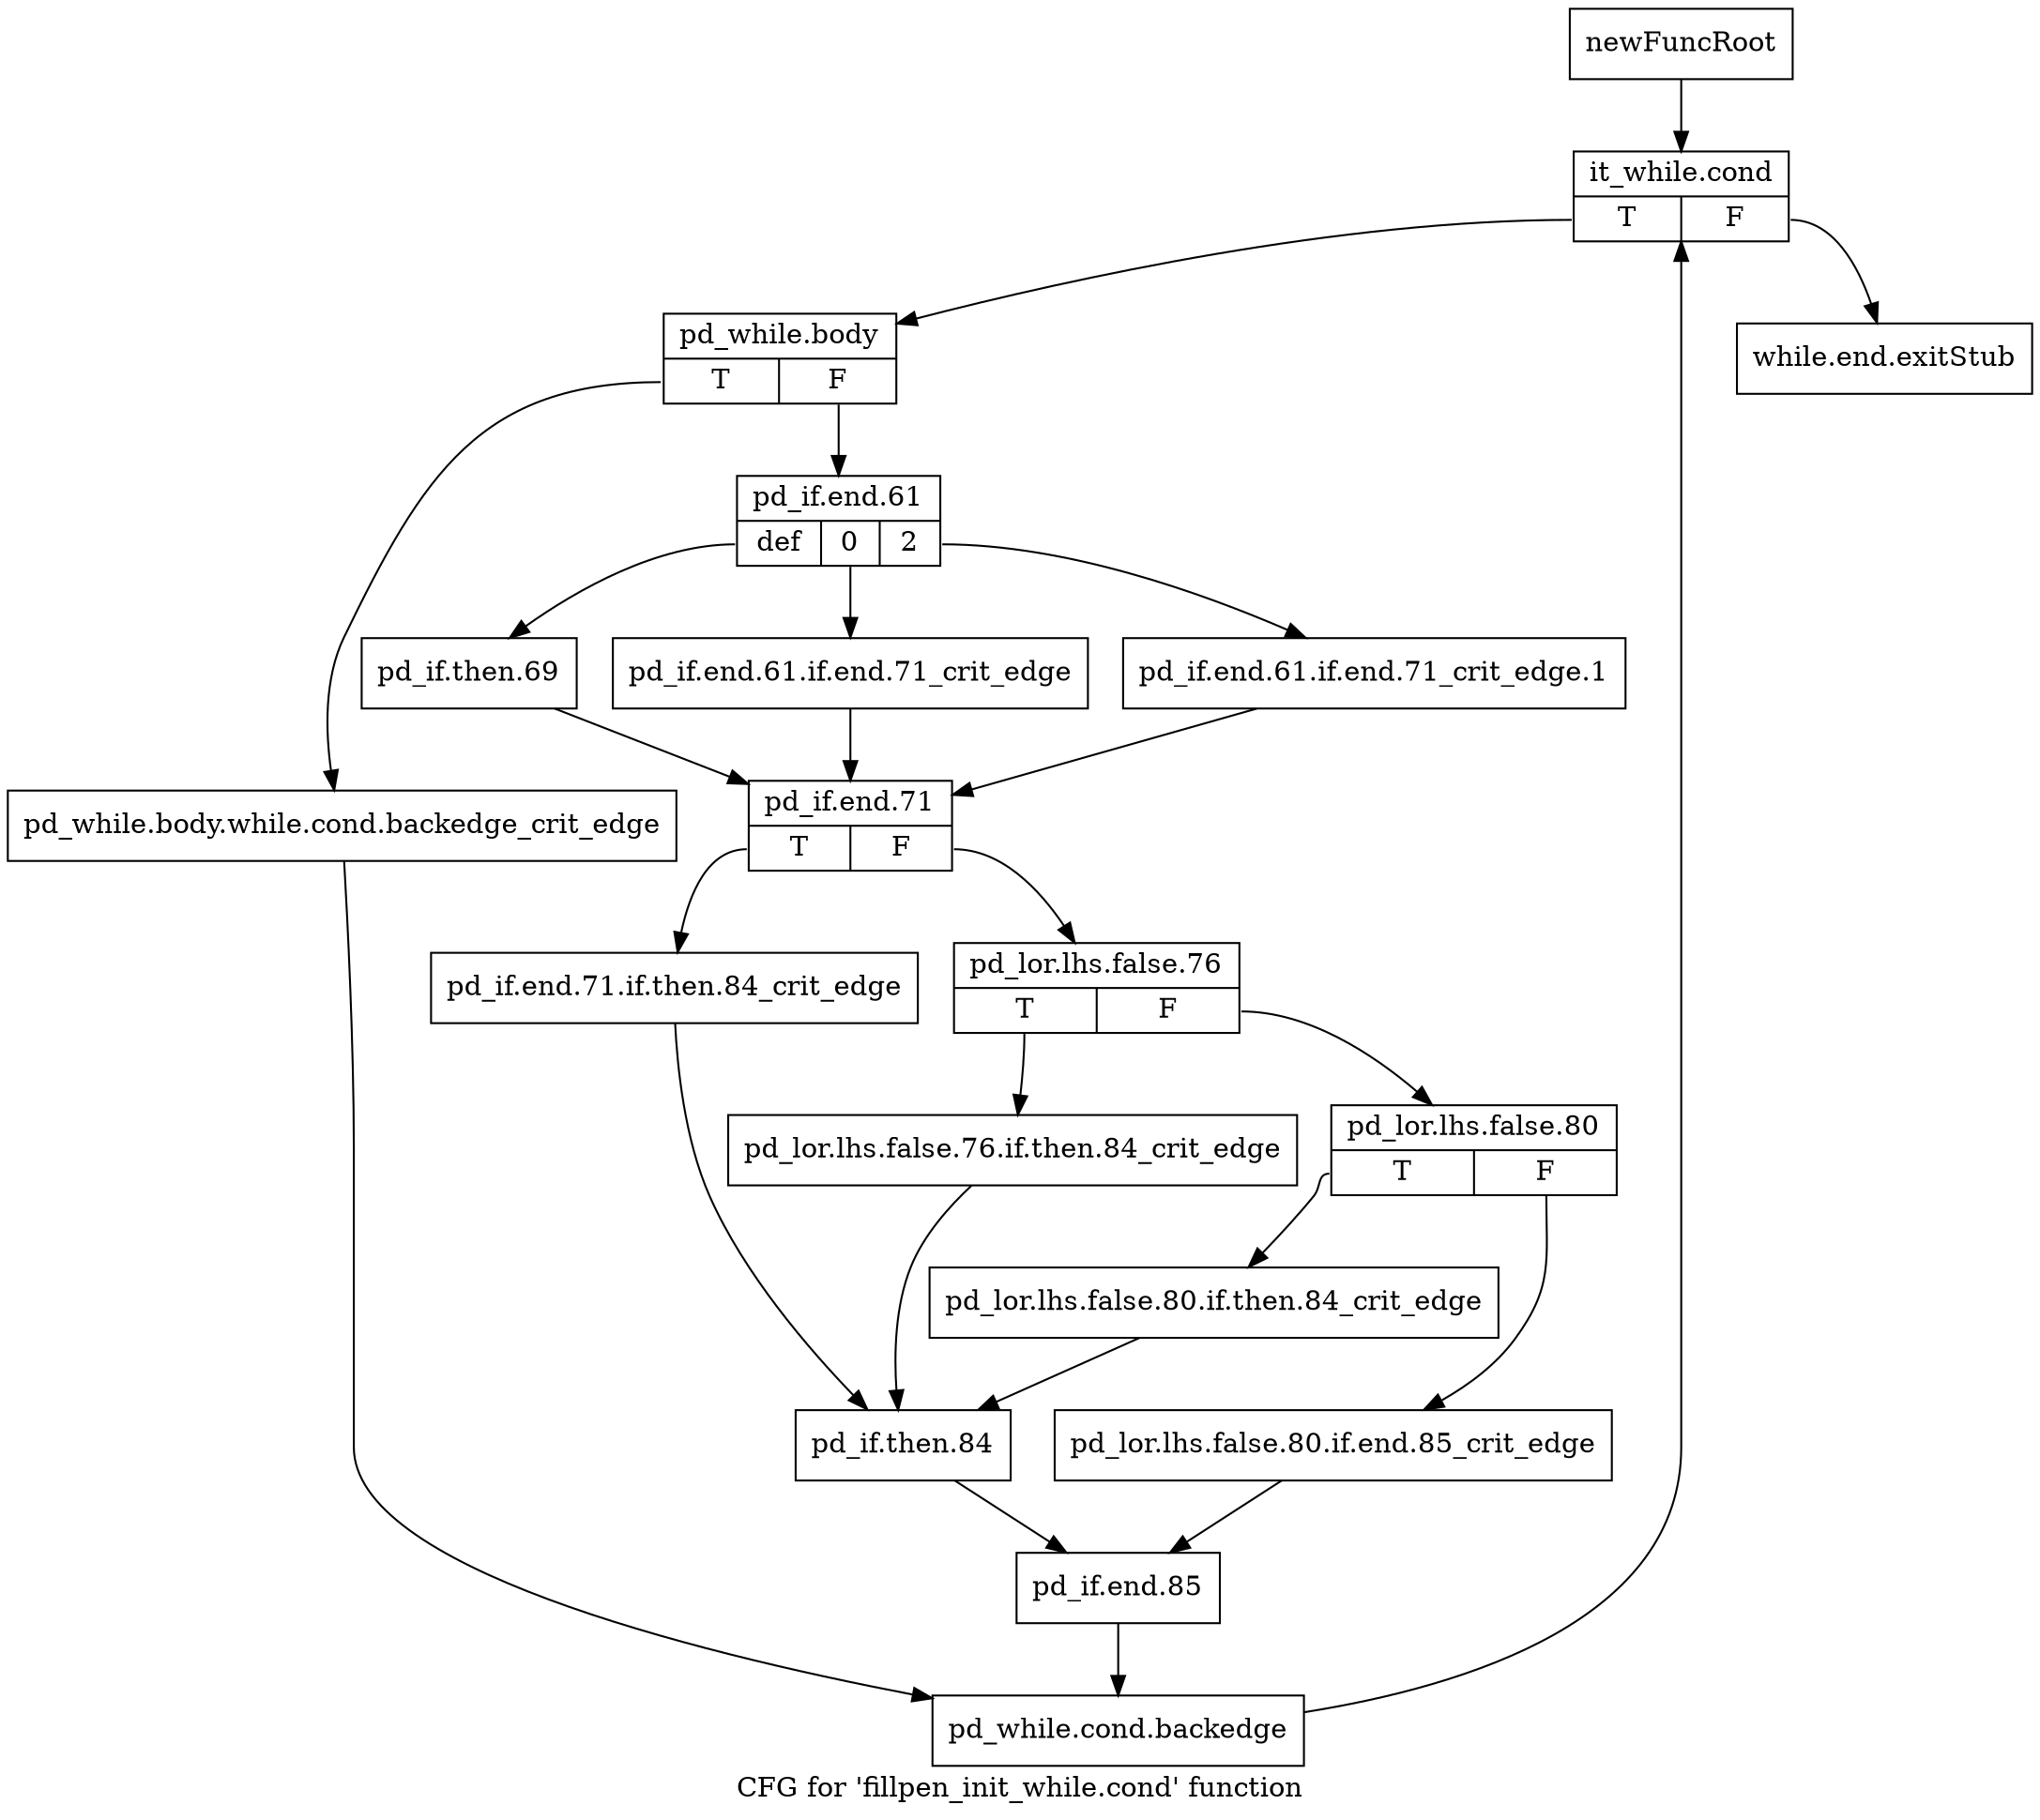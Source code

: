 digraph "CFG for 'fillpen_init_while.cond' function" {
	label="CFG for 'fillpen_init_while.cond' function";

	Node0x11e5c40 [shape=record,label="{newFuncRoot}"];
	Node0x11e5c40 -> Node0x11e5ce0;
	Node0x11e5c90 [shape=record,label="{while.end.exitStub}"];
	Node0x11e5ce0 [shape=record,label="{it_while.cond|{<s0>T|<s1>F}}"];
	Node0x11e5ce0:s0 -> Node0x11e5d30;
	Node0x11e5ce0:s1 -> Node0x11e5c90;
	Node0x11e5d30 [shape=record,label="{pd_while.body|{<s0>T|<s1>F}}"];
	Node0x11e5d30:s0 -> Node0x11e6190;
	Node0x11e5d30:s1 -> Node0x11e5d80;
	Node0x11e5d80 [shape=record,label="{pd_if.end.61|{<s0>def|<s1>0|<s2>2}}"];
	Node0x11e5d80:s0 -> Node0x11e5e70;
	Node0x11e5d80:s1 -> Node0x11e5e20;
	Node0x11e5d80:s2 -> Node0x11e5dd0;
	Node0x11e5dd0 [shape=record,label="{pd_if.end.61.if.end.71_crit_edge.1}"];
	Node0x11e5dd0 -> Node0x11e5ec0;
	Node0x11e5e20 [shape=record,label="{pd_if.end.61.if.end.71_crit_edge}"];
	Node0x11e5e20 -> Node0x11e5ec0;
	Node0x11e5e70 [shape=record,label="{pd_if.then.69}"];
	Node0x11e5e70 -> Node0x11e5ec0;
	Node0x11e5ec0 [shape=record,label="{pd_if.end.71|{<s0>T|<s1>F}}"];
	Node0x11e5ec0:s0 -> Node0x11e60a0;
	Node0x11e5ec0:s1 -> Node0x11e5f10;
	Node0x11e5f10 [shape=record,label="{pd_lor.lhs.false.76|{<s0>T|<s1>F}}"];
	Node0x11e5f10:s0 -> Node0x11e6050;
	Node0x11e5f10:s1 -> Node0x11e5f60;
	Node0x11e5f60 [shape=record,label="{pd_lor.lhs.false.80|{<s0>T|<s1>F}}"];
	Node0x11e5f60:s0 -> Node0x11e6000;
	Node0x11e5f60:s1 -> Node0x11e5fb0;
	Node0x11e5fb0 [shape=record,label="{pd_lor.lhs.false.80.if.end.85_crit_edge}"];
	Node0x11e5fb0 -> Node0x11e6140;
	Node0x11e6000 [shape=record,label="{pd_lor.lhs.false.80.if.then.84_crit_edge}"];
	Node0x11e6000 -> Node0x11e60f0;
	Node0x11e6050 [shape=record,label="{pd_lor.lhs.false.76.if.then.84_crit_edge}"];
	Node0x11e6050 -> Node0x11e60f0;
	Node0x11e60a0 [shape=record,label="{pd_if.end.71.if.then.84_crit_edge}"];
	Node0x11e60a0 -> Node0x11e60f0;
	Node0x11e60f0 [shape=record,label="{pd_if.then.84}"];
	Node0x11e60f0 -> Node0x11e6140;
	Node0x11e6140 [shape=record,label="{pd_if.end.85}"];
	Node0x11e6140 -> Node0x11e61e0;
	Node0x11e6190 [shape=record,label="{pd_while.body.while.cond.backedge_crit_edge}"];
	Node0x11e6190 -> Node0x11e61e0;
	Node0x11e61e0 [shape=record,label="{pd_while.cond.backedge}"];
	Node0x11e61e0 -> Node0x11e5ce0;
}
